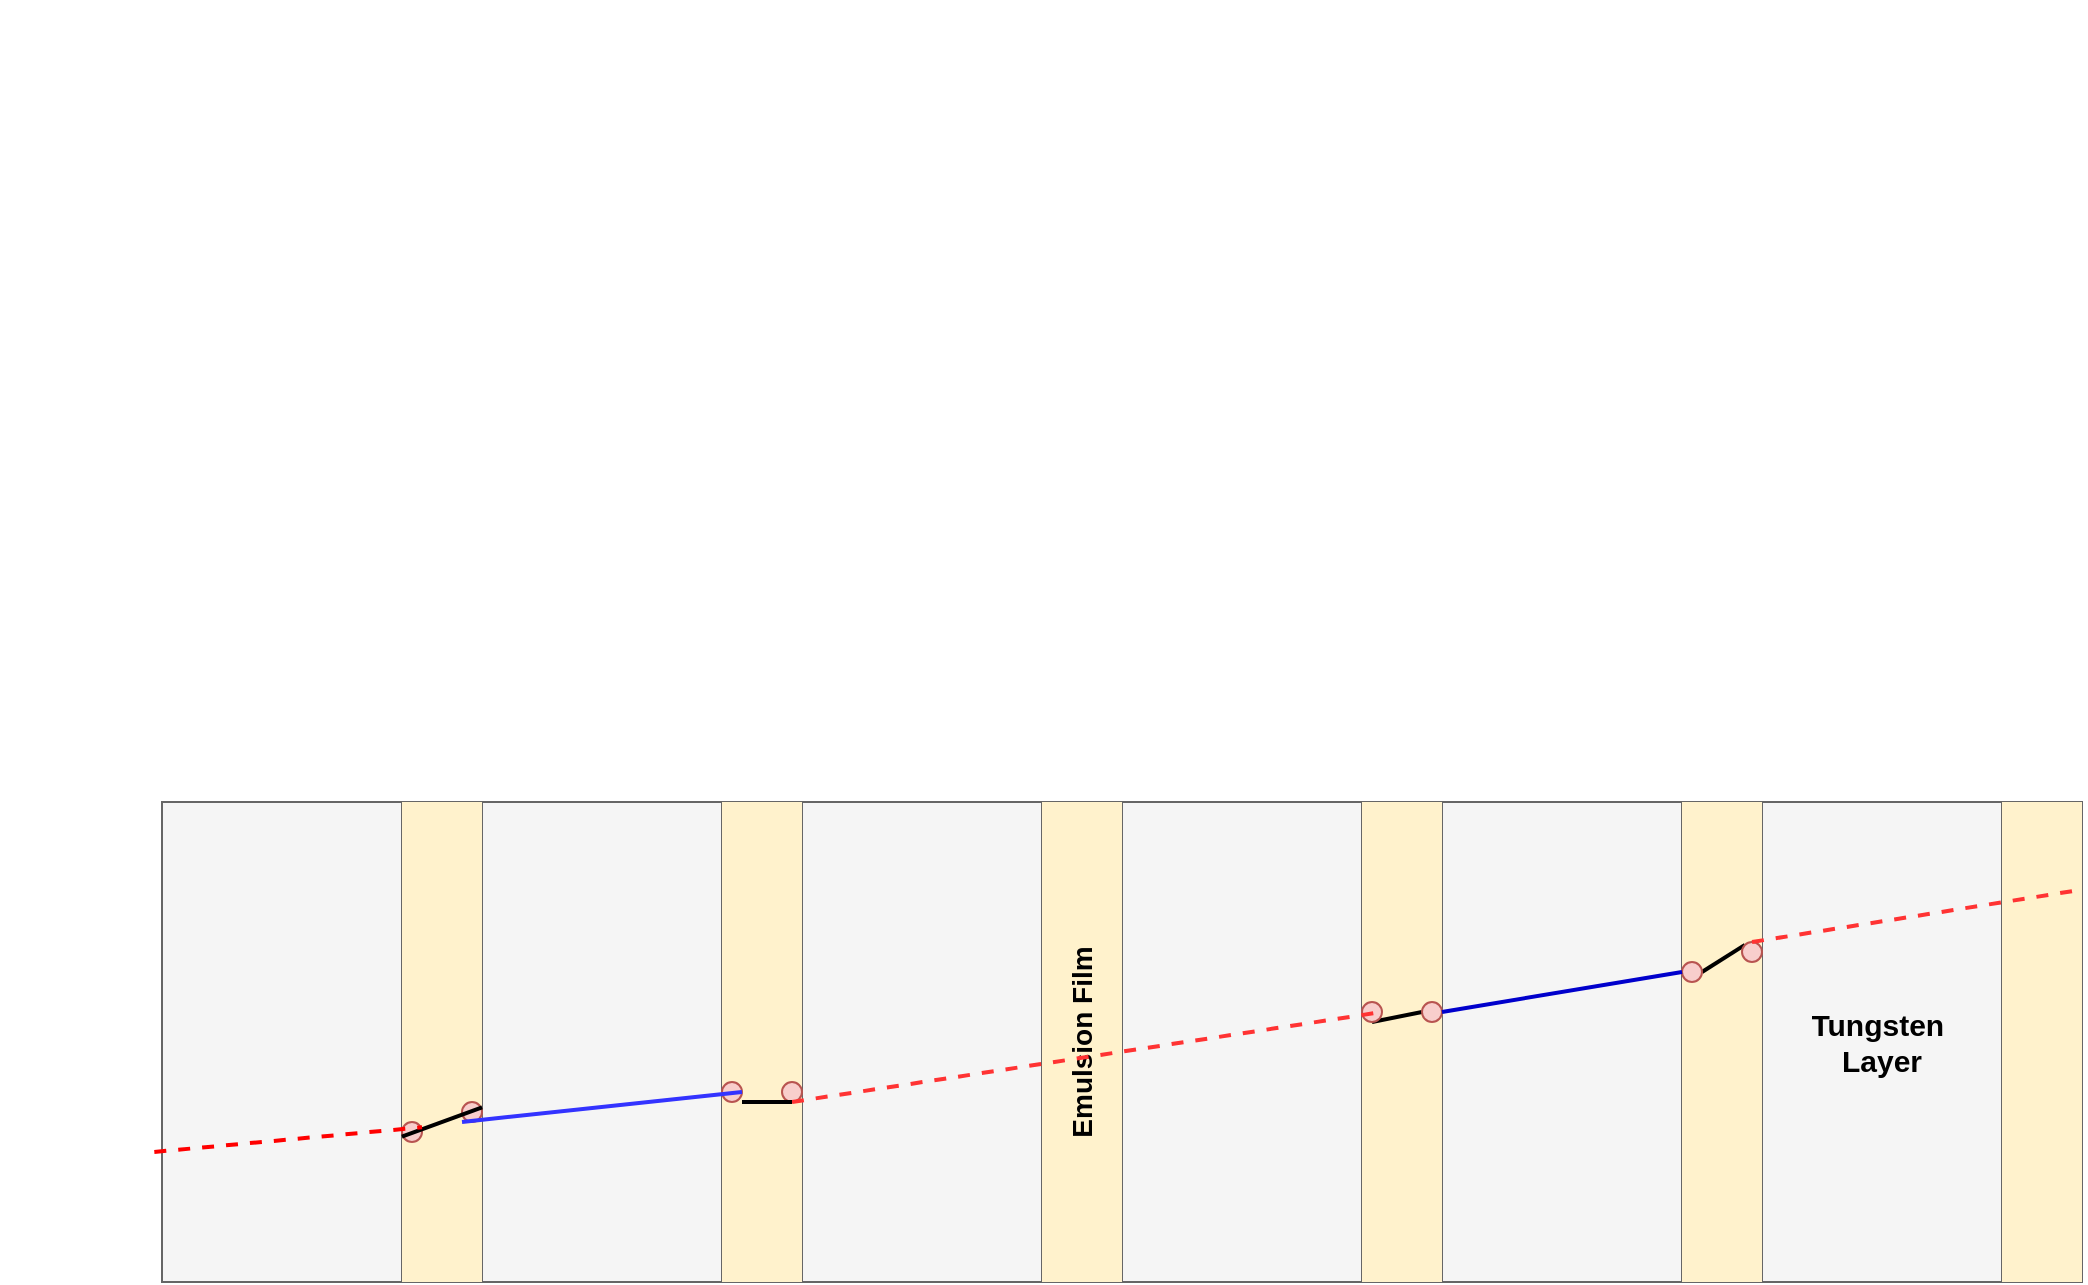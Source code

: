 <mxfile version="16.5.6" type="github">
  <diagram id="ZHT2CfX-sQs-Wsr_vV68" name="Page-1">
    <mxGraphModel dx="1210" dy="748" grid="1" gridSize="10" guides="1" tooltips="1" connect="1" arrows="1" fold="1" page="1" pageScale="1" pageWidth="827" pageHeight="1169" math="0" shadow="0">
      <root>
        <mxCell id="0" />
        <mxCell id="1" parent="0" />
        <mxCell id="OqSOGSRfQH2XaOpdo0CW-27" value="" style="shape=table;startSize=0;container=1;collapsible=0;childLayout=tableLayout;fillColor=#f5f5f5;fontColor=#333333;strokeColor=#666666;" vertex="1" parent="1">
          <mxGeometry x="80" y="400" width="960" height="240" as="geometry" />
        </mxCell>
        <mxCell id="OqSOGSRfQH2XaOpdo0CW-28" value="" style="shape=tableRow;horizontal=0;startSize=0;swimlaneHead=0;swimlaneBody=0;top=0;left=0;bottom=0;right=0;collapsible=0;dropTarget=0;fillColor=none;points=[[0,0.5],[1,0.5]];portConstraint=eastwest;" vertex="1" parent="OqSOGSRfQH2XaOpdo0CW-27">
          <mxGeometry width="960" height="240" as="geometry" />
        </mxCell>
        <mxCell id="OqSOGSRfQH2XaOpdo0CW-29" value="" style="shape=partialRectangle;html=1;whiteSpace=wrap;connectable=0;overflow=hidden;fillColor=none;top=0;left=0;bottom=0;right=0;pointerEvents=1;" vertex="1" parent="OqSOGSRfQH2XaOpdo0CW-28">
          <mxGeometry width="120" height="240" as="geometry">
            <mxRectangle width="120" height="240" as="alternateBounds" />
          </mxGeometry>
        </mxCell>
        <mxCell id="OqSOGSRfQH2XaOpdo0CW-30" value="" style="shape=partialRectangle;html=1;whiteSpace=wrap;connectable=0;overflow=hidden;fillColor=#fff2cc;top=0;left=0;bottom=0;right=0;pointerEvents=1;strokeColor=#d6b656;horizontal=0;" vertex="1" parent="OqSOGSRfQH2XaOpdo0CW-28">
          <mxGeometry x="120" width="40" height="240" as="geometry">
            <mxRectangle width="40" height="240" as="alternateBounds" />
          </mxGeometry>
        </mxCell>
        <mxCell id="OqSOGSRfQH2XaOpdo0CW-45" value="" style="ellipse;whiteSpace=wrap;html=1;fillColor=#f8cecc;strokeColor=#b85450;" vertex="1" parent="OqSOGSRfQH2XaOpdo0CW-30">
          <mxGeometry y="160" width="10" height="10" as="geometry" />
        </mxCell>
        <mxCell id="OqSOGSRfQH2XaOpdo0CW-48" value="" style="ellipse;whiteSpace=wrap;html=1;fillColor=#f8cecc;strokeColor=#b85450;" vertex="1" parent="OqSOGSRfQH2XaOpdo0CW-30">
          <mxGeometry x="30" y="150" width="10" height="10" as="geometry" />
        </mxCell>
        <mxCell id="OqSOGSRfQH2XaOpdo0CW-56" value="" style="endArrow=none;html=1;rounded=0;entryX=1.003;entryY=0.263;entryDx=0;entryDy=0;entryPerimeter=0;exitX=-0.004;exitY=0.729;exitDx=0;exitDy=0;exitPerimeter=0;strokeWidth=2;strokeColor=#000000;startArrow=none;" edge="1" parent="OqSOGSRfQH2XaOpdo0CW-30" source="OqSOGSRfQH2XaOpdo0CW-45" target="OqSOGSRfQH2XaOpdo0CW-48">
          <mxGeometry width="50" height="50" relative="1" as="geometry">
            <mxPoint x="199.96" y="567.29" as="sourcePoint" />
            <mxPoint x="1042.88" y="463.12" as="targetPoint" />
            <Array as="points" />
          </mxGeometry>
        </mxCell>
        <mxCell id="OqSOGSRfQH2XaOpdo0CW-31" value="" style="shape=partialRectangle;html=1;whiteSpace=wrap;connectable=0;overflow=hidden;fillColor=none;top=0;left=0;bottom=0;right=0;pointerEvents=1;" vertex="1" parent="OqSOGSRfQH2XaOpdo0CW-28">
          <mxGeometry x="160" width="120" height="240" as="geometry">
            <mxRectangle width="120" height="240" as="alternateBounds" />
          </mxGeometry>
        </mxCell>
        <mxCell id="OqSOGSRfQH2XaOpdo0CW-32" value="" style="shape=partialRectangle;html=1;whiteSpace=wrap;connectable=0;overflow=hidden;fillColor=#fff2cc;top=0;left=0;bottom=0;right=0;pointerEvents=1;strokeColor=#d6b656;" vertex="1" parent="OqSOGSRfQH2XaOpdo0CW-28">
          <mxGeometry x="280" width="40" height="240" as="geometry">
            <mxRectangle width="40" height="240" as="alternateBounds" />
          </mxGeometry>
        </mxCell>
        <mxCell id="OqSOGSRfQH2XaOpdo0CW-49" value="" style="ellipse;whiteSpace=wrap;html=1;fillColor=#f8cecc;strokeColor=#b85450;" vertex="1" parent="OqSOGSRfQH2XaOpdo0CW-32">
          <mxGeometry y="140" width="10" height="10" as="geometry" />
        </mxCell>
        <mxCell id="OqSOGSRfQH2XaOpdo0CW-50" value="" style="ellipse;whiteSpace=wrap;html=1;fillColor=#f8cecc;strokeColor=#b85450;" vertex="1" parent="OqSOGSRfQH2XaOpdo0CW-32">
          <mxGeometry x="30" y="140" width="10" height="10" as="geometry" />
        </mxCell>
        <mxCell id="OqSOGSRfQH2XaOpdo0CW-33" value="" style="shape=partialRectangle;html=1;whiteSpace=wrap;connectable=0;overflow=hidden;fillColor=none;top=0;left=0;bottom=0;right=0;pointerEvents=1;" vertex="1" parent="OqSOGSRfQH2XaOpdo0CW-28">
          <mxGeometry x="320" width="120" height="240" as="geometry">
            <mxRectangle width="120" height="240" as="alternateBounds" />
          </mxGeometry>
        </mxCell>
        <mxCell id="OqSOGSRfQH2XaOpdo0CW-34" value="Emulsion Film" style="shape=partialRectangle;html=1;whiteSpace=wrap;connectable=0;overflow=hidden;fillColor=#fff2cc;top=0;left=0;bottom=0;right=0;pointerEvents=1;strokeColor=#d6b656;horizontal=0;fontStyle=1;fontSize=14;" vertex="1" parent="OqSOGSRfQH2XaOpdo0CW-28">
          <mxGeometry x="440" width="40" height="240" as="geometry">
            <mxRectangle width="40" height="240" as="alternateBounds" />
          </mxGeometry>
        </mxCell>
        <mxCell id="OqSOGSRfQH2XaOpdo0CW-35" value="" style="shape=partialRectangle;html=1;whiteSpace=wrap;connectable=0;overflow=hidden;fillColor=none;top=0;left=0;bottom=0;right=0;pointerEvents=1;" vertex="1" parent="OqSOGSRfQH2XaOpdo0CW-28">
          <mxGeometry x="480" width="120" height="240" as="geometry">
            <mxRectangle width="120" height="240" as="alternateBounds" />
          </mxGeometry>
        </mxCell>
        <mxCell id="OqSOGSRfQH2XaOpdo0CW-36" value="" style="shape=partialRectangle;html=1;whiteSpace=wrap;connectable=0;overflow=hidden;fillColor=#fff2cc;top=0;left=0;bottom=0;right=0;pointerEvents=1;strokeColor=#d6b656;" vertex="1" parent="OqSOGSRfQH2XaOpdo0CW-28">
          <mxGeometry x="600" width="40" height="240" as="geometry">
            <mxRectangle width="40" height="240" as="alternateBounds" />
          </mxGeometry>
        </mxCell>
        <mxCell id="OqSOGSRfQH2XaOpdo0CW-80" style="edgeStyle=none;rounded=0;orthogonalLoop=1;jettySize=auto;html=1;exitX=0.5;exitY=1;exitDx=0;exitDy=0;entryX=0;entryY=0.5;entryDx=0;entryDy=0;endArrow=none;endFill=0;strokeColor=#000000;strokeWidth=2;" edge="1" parent="OqSOGSRfQH2XaOpdo0CW-36" source="OqSOGSRfQH2XaOpdo0CW-51" target="OqSOGSRfQH2XaOpdo0CW-64">
          <mxGeometry relative="1" as="geometry" />
        </mxCell>
        <mxCell id="OqSOGSRfQH2XaOpdo0CW-51" value="" style="ellipse;whiteSpace=wrap;html=1;fillColor=#f8cecc;strokeColor=#b85450;" vertex="1" parent="OqSOGSRfQH2XaOpdo0CW-36">
          <mxGeometry y="100" width="10" height="10" as="geometry" />
        </mxCell>
        <mxCell id="OqSOGSRfQH2XaOpdo0CW-64" value="" style="ellipse;whiteSpace=wrap;html=1;fillColor=#f8cecc;strokeColor=#b85450;" vertex="1" parent="OqSOGSRfQH2XaOpdo0CW-36">
          <mxGeometry x="30" y="100" width="10" height="10" as="geometry" />
        </mxCell>
        <mxCell id="OqSOGSRfQH2XaOpdo0CW-37" value="" style="shape=partialRectangle;html=1;whiteSpace=wrap;connectable=0;overflow=hidden;fillColor=none;top=0;left=0;bottom=0;right=0;pointerEvents=1;" vertex="1" parent="OqSOGSRfQH2XaOpdo0CW-28">
          <mxGeometry x="640" width="120" height="240" as="geometry">
            <mxRectangle width="120" height="240" as="alternateBounds" />
          </mxGeometry>
        </mxCell>
        <mxCell id="OqSOGSRfQH2XaOpdo0CW-38" value="" style="shape=partialRectangle;html=1;whiteSpace=wrap;connectable=0;overflow=hidden;fillColor=#fff2cc;top=0;left=0;bottom=0;right=0;pointerEvents=1;strokeColor=#d6b656;" vertex="1" parent="OqSOGSRfQH2XaOpdo0CW-28">
          <mxGeometry x="760" width="40" height="240" as="geometry">
            <mxRectangle width="40" height="240" as="alternateBounds" />
          </mxGeometry>
        </mxCell>
        <mxCell id="OqSOGSRfQH2XaOpdo0CW-81" style="edgeStyle=none;rounded=0;orthogonalLoop=1;jettySize=auto;html=1;exitX=1;exitY=0.5;exitDx=0;exitDy=0;entryX=0;entryY=0;entryDx=0;entryDy=0;endArrow=none;endFill=0;strokeColor=#000000;strokeWidth=2;" edge="1" parent="OqSOGSRfQH2XaOpdo0CW-38" source="OqSOGSRfQH2XaOpdo0CW-63" target="OqSOGSRfQH2XaOpdo0CW-62">
          <mxGeometry relative="1" as="geometry" />
        </mxCell>
        <mxCell id="OqSOGSRfQH2XaOpdo0CW-63" value="" style="ellipse;whiteSpace=wrap;html=1;fillColor=#f8cecc;strokeColor=#b85450;" vertex="1" parent="OqSOGSRfQH2XaOpdo0CW-38">
          <mxGeometry y="80" width="10" height="10" as="geometry" />
        </mxCell>
        <mxCell id="OqSOGSRfQH2XaOpdo0CW-62" value="" style="ellipse;whiteSpace=wrap;html=1;fillColor=#f8cecc;strokeColor=#b85450;" vertex="1" parent="OqSOGSRfQH2XaOpdo0CW-38">
          <mxGeometry x="30" y="70" width="10" height="10" as="geometry" />
        </mxCell>
        <mxCell id="OqSOGSRfQH2XaOpdo0CW-39" value="&lt;b style=&quot;font-size: 15px&quot;&gt;Tungsten&amp;nbsp;&lt;br&gt;Layer&lt;/b&gt;" style="shape=partialRectangle;html=1;whiteSpace=wrap;connectable=0;overflow=hidden;fillColor=none;top=0;left=0;bottom=0;right=0;pointerEvents=1;" vertex="1" parent="OqSOGSRfQH2XaOpdo0CW-28">
          <mxGeometry x="800" width="120" height="240" as="geometry">
            <mxRectangle width="120" height="240" as="alternateBounds" />
          </mxGeometry>
        </mxCell>
        <mxCell id="OqSOGSRfQH2XaOpdo0CW-40" value="" style="shape=partialRectangle;html=1;whiteSpace=wrap;connectable=0;overflow=hidden;fillColor=#fff2cc;top=0;left=0;bottom=0;right=0;pointerEvents=1;strokeColor=#d6b656;" vertex="1" parent="OqSOGSRfQH2XaOpdo0CW-28">
          <mxGeometry x="920" width="40" height="240" as="geometry">
            <mxRectangle width="40" height="240" as="alternateBounds" />
          </mxGeometry>
        </mxCell>
        <mxCell id="OqSOGSRfQH2XaOpdo0CW-54" value="" style="endArrow=none;dashed=1;html=1;rounded=0;entryX=1.003;entryY=0.263;entryDx=0;entryDy=0;entryPerimeter=0;exitX=-0.004;exitY=0.729;exitDx=0;exitDy=0;exitPerimeter=0;strokeWidth=2;strokeColor=#FF0000;" edge="1" parent="OqSOGSRfQH2XaOpdo0CW-28" source="OqSOGSRfQH2XaOpdo0CW-28" target="OqSOGSRfQH2XaOpdo0CW-45">
          <mxGeometry width="50" height="50" relative="1" as="geometry">
            <mxPoint x="196.16" y="574.96" as="sourcePoint" />
            <mxPoint x="1162.88" y="463.12" as="targetPoint" />
            <Array as="points" />
          </mxGeometry>
        </mxCell>
        <mxCell id="OqSOGSRfQH2XaOpdo0CW-83" style="edgeStyle=none;rounded=0;orthogonalLoop=1;jettySize=auto;html=1;exitX=0;exitY=0.5;exitDx=0;exitDy=0;entryX=1;entryY=0.5;entryDx=0;entryDy=0;endArrow=none;endFill=0;strokeColor=#0000CC;strokeWidth=2;" edge="1" parent="OqSOGSRfQH2XaOpdo0CW-28" source="OqSOGSRfQH2XaOpdo0CW-63" target="OqSOGSRfQH2XaOpdo0CW-64">
          <mxGeometry relative="1" as="geometry" />
        </mxCell>
        <mxCell id="OqSOGSRfQH2XaOpdo0CW-85" style="edgeStyle=none;rounded=0;orthogonalLoop=1;jettySize=auto;html=1;exitX=0.5;exitY=1;exitDx=0;exitDy=0;entryX=1;entryY=0.5;entryDx=0;entryDy=0;endArrow=none;endFill=0;strokeColor=#FF3333;strokeWidth=2;dashed=1;" edge="1" parent="OqSOGSRfQH2XaOpdo0CW-28" source="OqSOGSRfQH2XaOpdo0CW-50" target="OqSOGSRfQH2XaOpdo0CW-51">
          <mxGeometry relative="1" as="geometry" />
        </mxCell>
        <mxCell id="OqSOGSRfQH2XaOpdo0CW-86" style="edgeStyle=none;rounded=0;orthogonalLoop=1;jettySize=auto;html=1;exitX=0.5;exitY=0;exitDx=0;exitDy=0;dashed=1;endArrow=none;endFill=0;strokeColor=#FF3333;strokeWidth=2;" edge="1" parent="OqSOGSRfQH2XaOpdo0CW-28" source="OqSOGSRfQH2XaOpdo0CW-62" target="OqSOGSRfQH2XaOpdo0CW-28">
          <mxGeometry relative="1" as="geometry" />
        </mxCell>
        <mxCell id="OqSOGSRfQH2XaOpdo0CW-44" value="" style="ellipse;whiteSpace=wrap;html=1;aspect=fixed;direction=south;" vertex="1" parent="1">
          <mxGeometry x="NaN" y="NaN" width="NaN" as="geometry" />
        </mxCell>
        <mxCell id="OqSOGSRfQH2XaOpdo0CW-78" style="rounded=0;orthogonalLoop=1;jettySize=auto;html=1;exitX=1;exitY=0.5;exitDx=0;exitDy=0;strokeColor=#3333FF;strokeWidth=2;endArrow=none;endFill=0;" edge="1" parent="1" source="OqSOGSRfQH2XaOpdo0CW-49">
          <mxGeometry relative="1" as="geometry">
            <mxPoint x="230" y="560" as="targetPoint" />
          </mxGeometry>
        </mxCell>
        <mxCell id="OqSOGSRfQH2XaOpdo0CW-84" style="edgeStyle=none;rounded=0;orthogonalLoop=1;jettySize=auto;html=1;exitX=0.5;exitY=1;exitDx=0;exitDy=0;endArrow=none;endFill=0;strokeColor=#000000;strokeWidth=2;" edge="1" parent="1" source="OqSOGSRfQH2XaOpdo0CW-50">
          <mxGeometry relative="1" as="geometry">
            <mxPoint x="370" y="550" as="targetPoint" />
          </mxGeometry>
        </mxCell>
      </root>
    </mxGraphModel>
  </diagram>
</mxfile>
